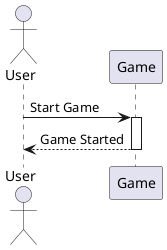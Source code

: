 @startuml
actor User
participant Game

User -> Game: Start Game
activate Game
Game --> User: Game Started
deactivate Game
@enduml